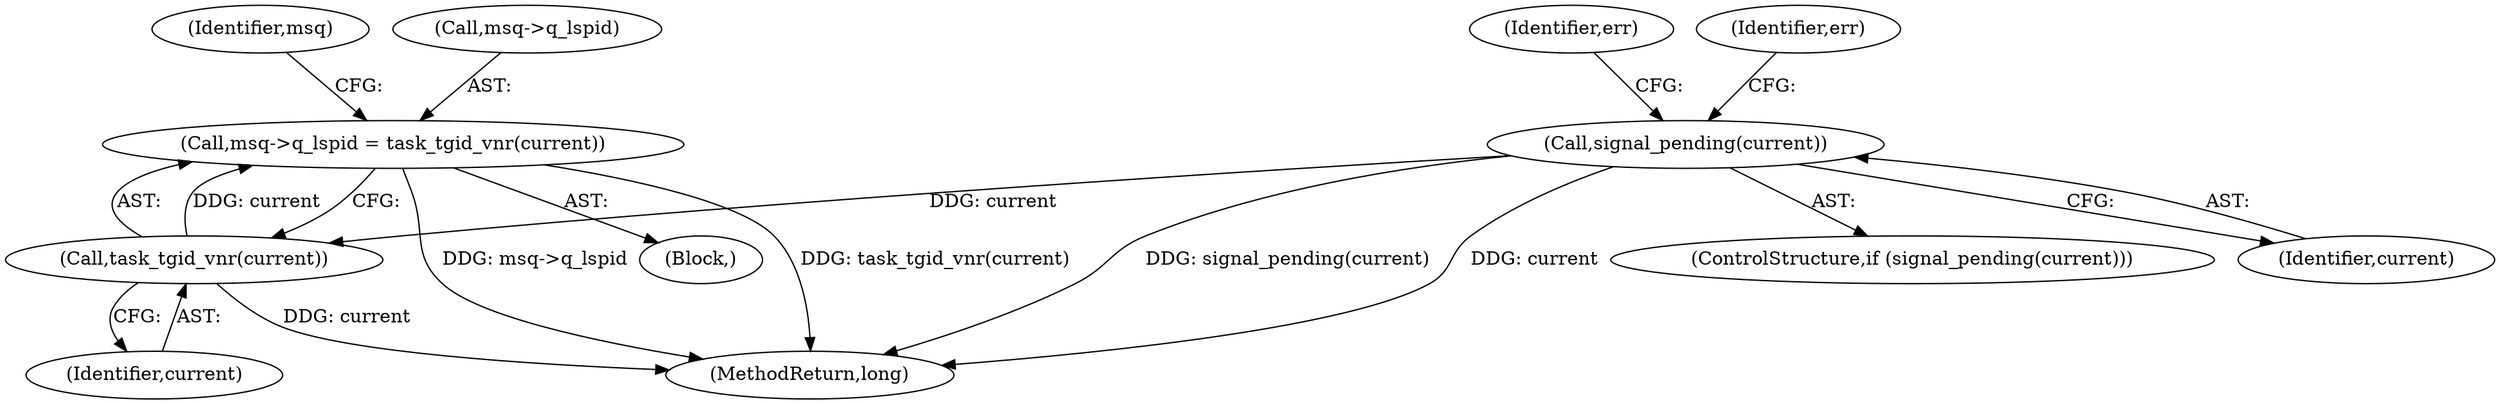 digraph "0_linux_6062a8dc0517bce23e3c2f7d2fea5e22411269a3@pointer" {
"1000278" [label="(Call,msq->q_lspid = task_tgid_vnr(current))"];
"1000282" [label="(Call,task_tgid_vnr(current))"];
"1000270" [label="(Call,signal_pending(current))"];
"1000283" [label="(Identifier,current)"];
"1000286" [label="(Identifier,msq)"];
"1000108" [label="(Block,)"];
"1000270" [label="(Call,signal_pending(current))"];
"1000274" [label="(Identifier,err)"];
"1000342" [label="(MethodReturn,long)"];
"1000185" [label="(Identifier,err)"];
"1000278" [label="(Call,msq->q_lspid = task_tgid_vnr(current))"];
"1000269" [label="(ControlStructure,if (signal_pending(current)))"];
"1000271" [label="(Identifier,current)"];
"1000282" [label="(Call,task_tgid_vnr(current))"];
"1000279" [label="(Call,msq->q_lspid)"];
"1000278" -> "1000108"  [label="AST: "];
"1000278" -> "1000282"  [label="CFG: "];
"1000279" -> "1000278"  [label="AST: "];
"1000282" -> "1000278"  [label="AST: "];
"1000286" -> "1000278"  [label="CFG: "];
"1000278" -> "1000342"  [label="DDG: task_tgid_vnr(current)"];
"1000278" -> "1000342"  [label="DDG: msq->q_lspid"];
"1000282" -> "1000278"  [label="DDG: current"];
"1000282" -> "1000283"  [label="CFG: "];
"1000283" -> "1000282"  [label="AST: "];
"1000282" -> "1000342"  [label="DDG: current"];
"1000270" -> "1000282"  [label="DDG: current"];
"1000270" -> "1000269"  [label="AST: "];
"1000270" -> "1000271"  [label="CFG: "];
"1000271" -> "1000270"  [label="AST: "];
"1000185" -> "1000270"  [label="CFG: "];
"1000274" -> "1000270"  [label="CFG: "];
"1000270" -> "1000342"  [label="DDG: signal_pending(current)"];
"1000270" -> "1000342"  [label="DDG: current"];
}
